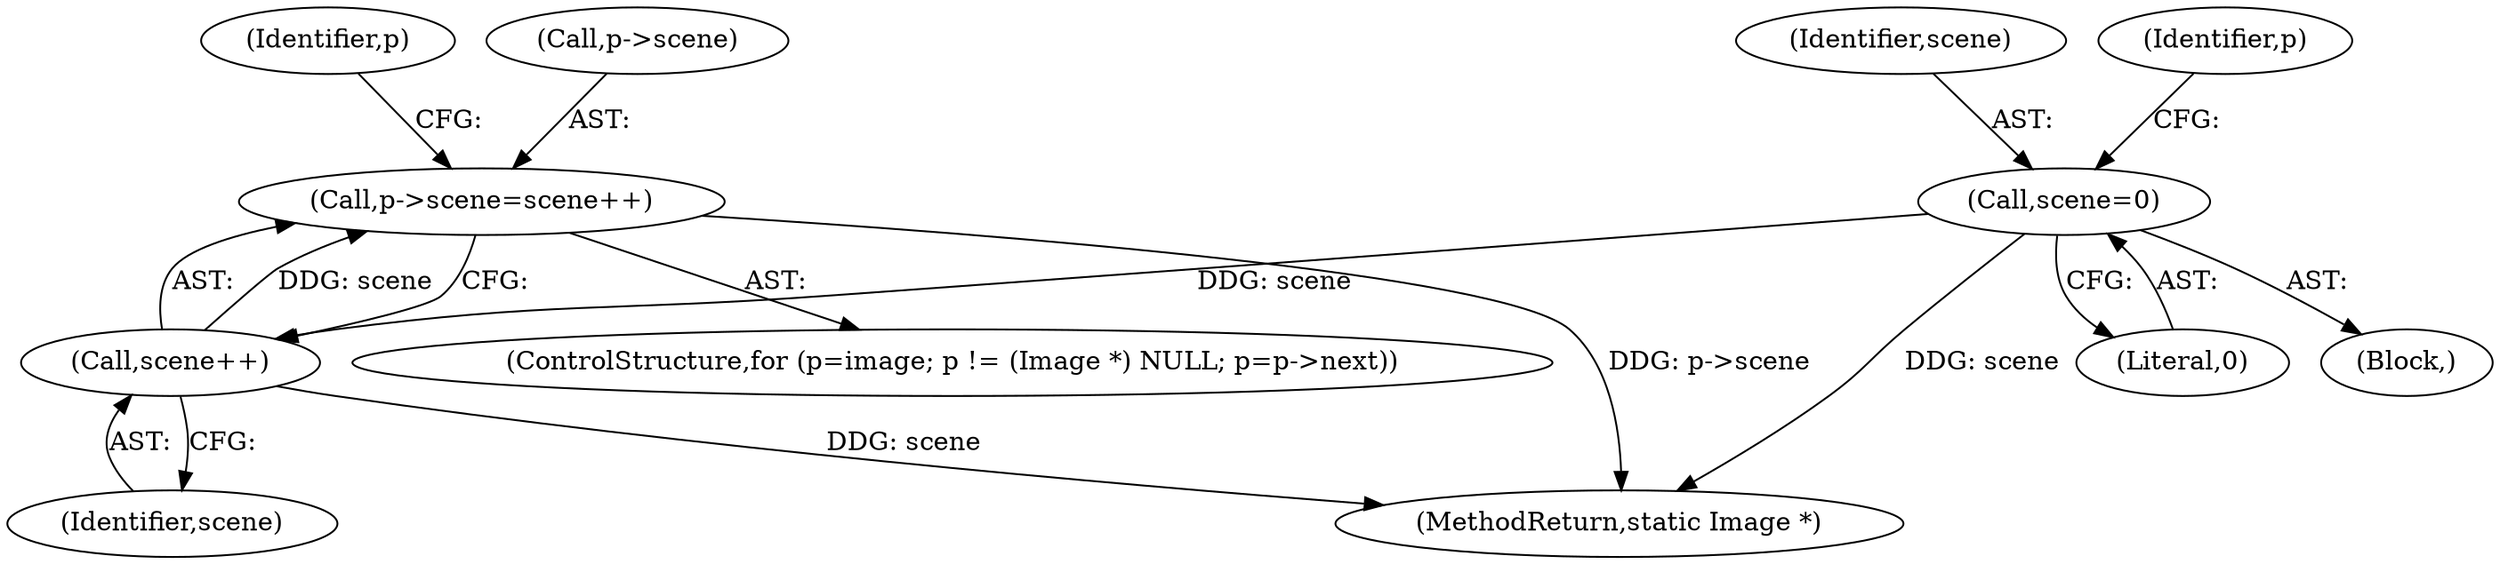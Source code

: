 digraph "0_ImageMagick_04178de2247e353fc095846784b9a10fefdbf890@pointer" {
"1001922" [label="(Call,p->scene=scene++)"];
"1001926" [label="(Call,scene++)"];
"1001848" [label="(Call,scene=0)"];
"1001918" [label="(Identifier,p)"];
"1001850" [label="(Literal,0)"];
"1001927" [label="(Identifier,scene)"];
"1001845" [label="(Block,)"];
"1001849" [label="(Identifier,scene)"];
"1001908" [label="(ControlStructure,for (p=image; p != (Image *) NULL; p=p->next))"];
"1001922" [label="(Call,p->scene=scene++)"];
"1001852" [label="(Identifier,p)"];
"1001923" [label="(Call,p->scene)"];
"1001926" [label="(Call,scene++)"];
"1001848" [label="(Call,scene=0)"];
"1001987" [label="(MethodReturn,static Image *)"];
"1001922" -> "1001908"  [label="AST: "];
"1001922" -> "1001926"  [label="CFG: "];
"1001923" -> "1001922"  [label="AST: "];
"1001926" -> "1001922"  [label="AST: "];
"1001918" -> "1001922"  [label="CFG: "];
"1001922" -> "1001987"  [label="DDG: p->scene"];
"1001926" -> "1001922"  [label="DDG: scene"];
"1001926" -> "1001927"  [label="CFG: "];
"1001927" -> "1001926"  [label="AST: "];
"1001926" -> "1001987"  [label="DDG: scene"];
"1001848" -> "1001926"  [label="DDG: scene"];
"1001848" -> "1001845"  [label="AST: "];
"1001848" -> "1001850"  [label="CFG: "];
"1001849" -> "1001848"  [label="AST: "];
"1001850" -> "1001848"  [label="AST: "];
"1001852" -> "1001848"  [label="CFG: "];
"1001848" -> "1001987"  [label="DDG: scene"];
}
